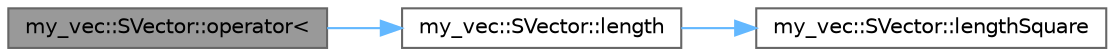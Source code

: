 digraph "my_vec::SVector::operator&lt;"
{
 // LATEX_PDF_SIZE
  bgcolor="transparent";
  edge [fontname=Helvetica,fontsize=10,labelfontname=Helvetica,labelfontsize=10];
  node [fontname=Helvetica,fontsize=10,shape=box,height=0.2,width=0.4];
  rankdir="LR";
  Node1 [id="Node000001",label="my_vec::SVector::operator\<",height=0.2,width=0.4,color="gray40", fillcolor="grey60", style="filled", fontcolor="black",tooltip=" "];
  Node1 -> Node2 [id="edge1_Node000001_Node000002",color="steelblue1",style="solid",tooltip=" "];
  Node2 [id="Node000002",label="my_vec::SVector::length",height=0.2,width=0.4,color="grey40", fillcolor="white", style="filled",URL="$structmy__vec_1_1_s_vector.html#ab7e048615bd7e965e0be62a3e92a32c1",tooltip="ベクトルの長さを返す．sqrt(ルートの計算)がまぁまぁ重いので，lengthSquareでいいならこっち使うべき．"];
  Node2 -> Node3 [id="edge2_Node000002_Node000003",color="steelblue1",style="solid",tooltip=" "];
  Node3 [id="Node000003",label="my_vec::SVector::lengthSquare",height=0.2,width=0.4,color="grey40", fillcolor="white", style="filled",URL="$structmy__vec_1_1_s_vector.html#ad0873be2086aeb705197892cbace0b38",tooltip="ベクトルの長さの2乗を返す．sqrt(ルートの計算)がまぁまぁ重いのでこっちを使えるなら使うべき．"];
}
